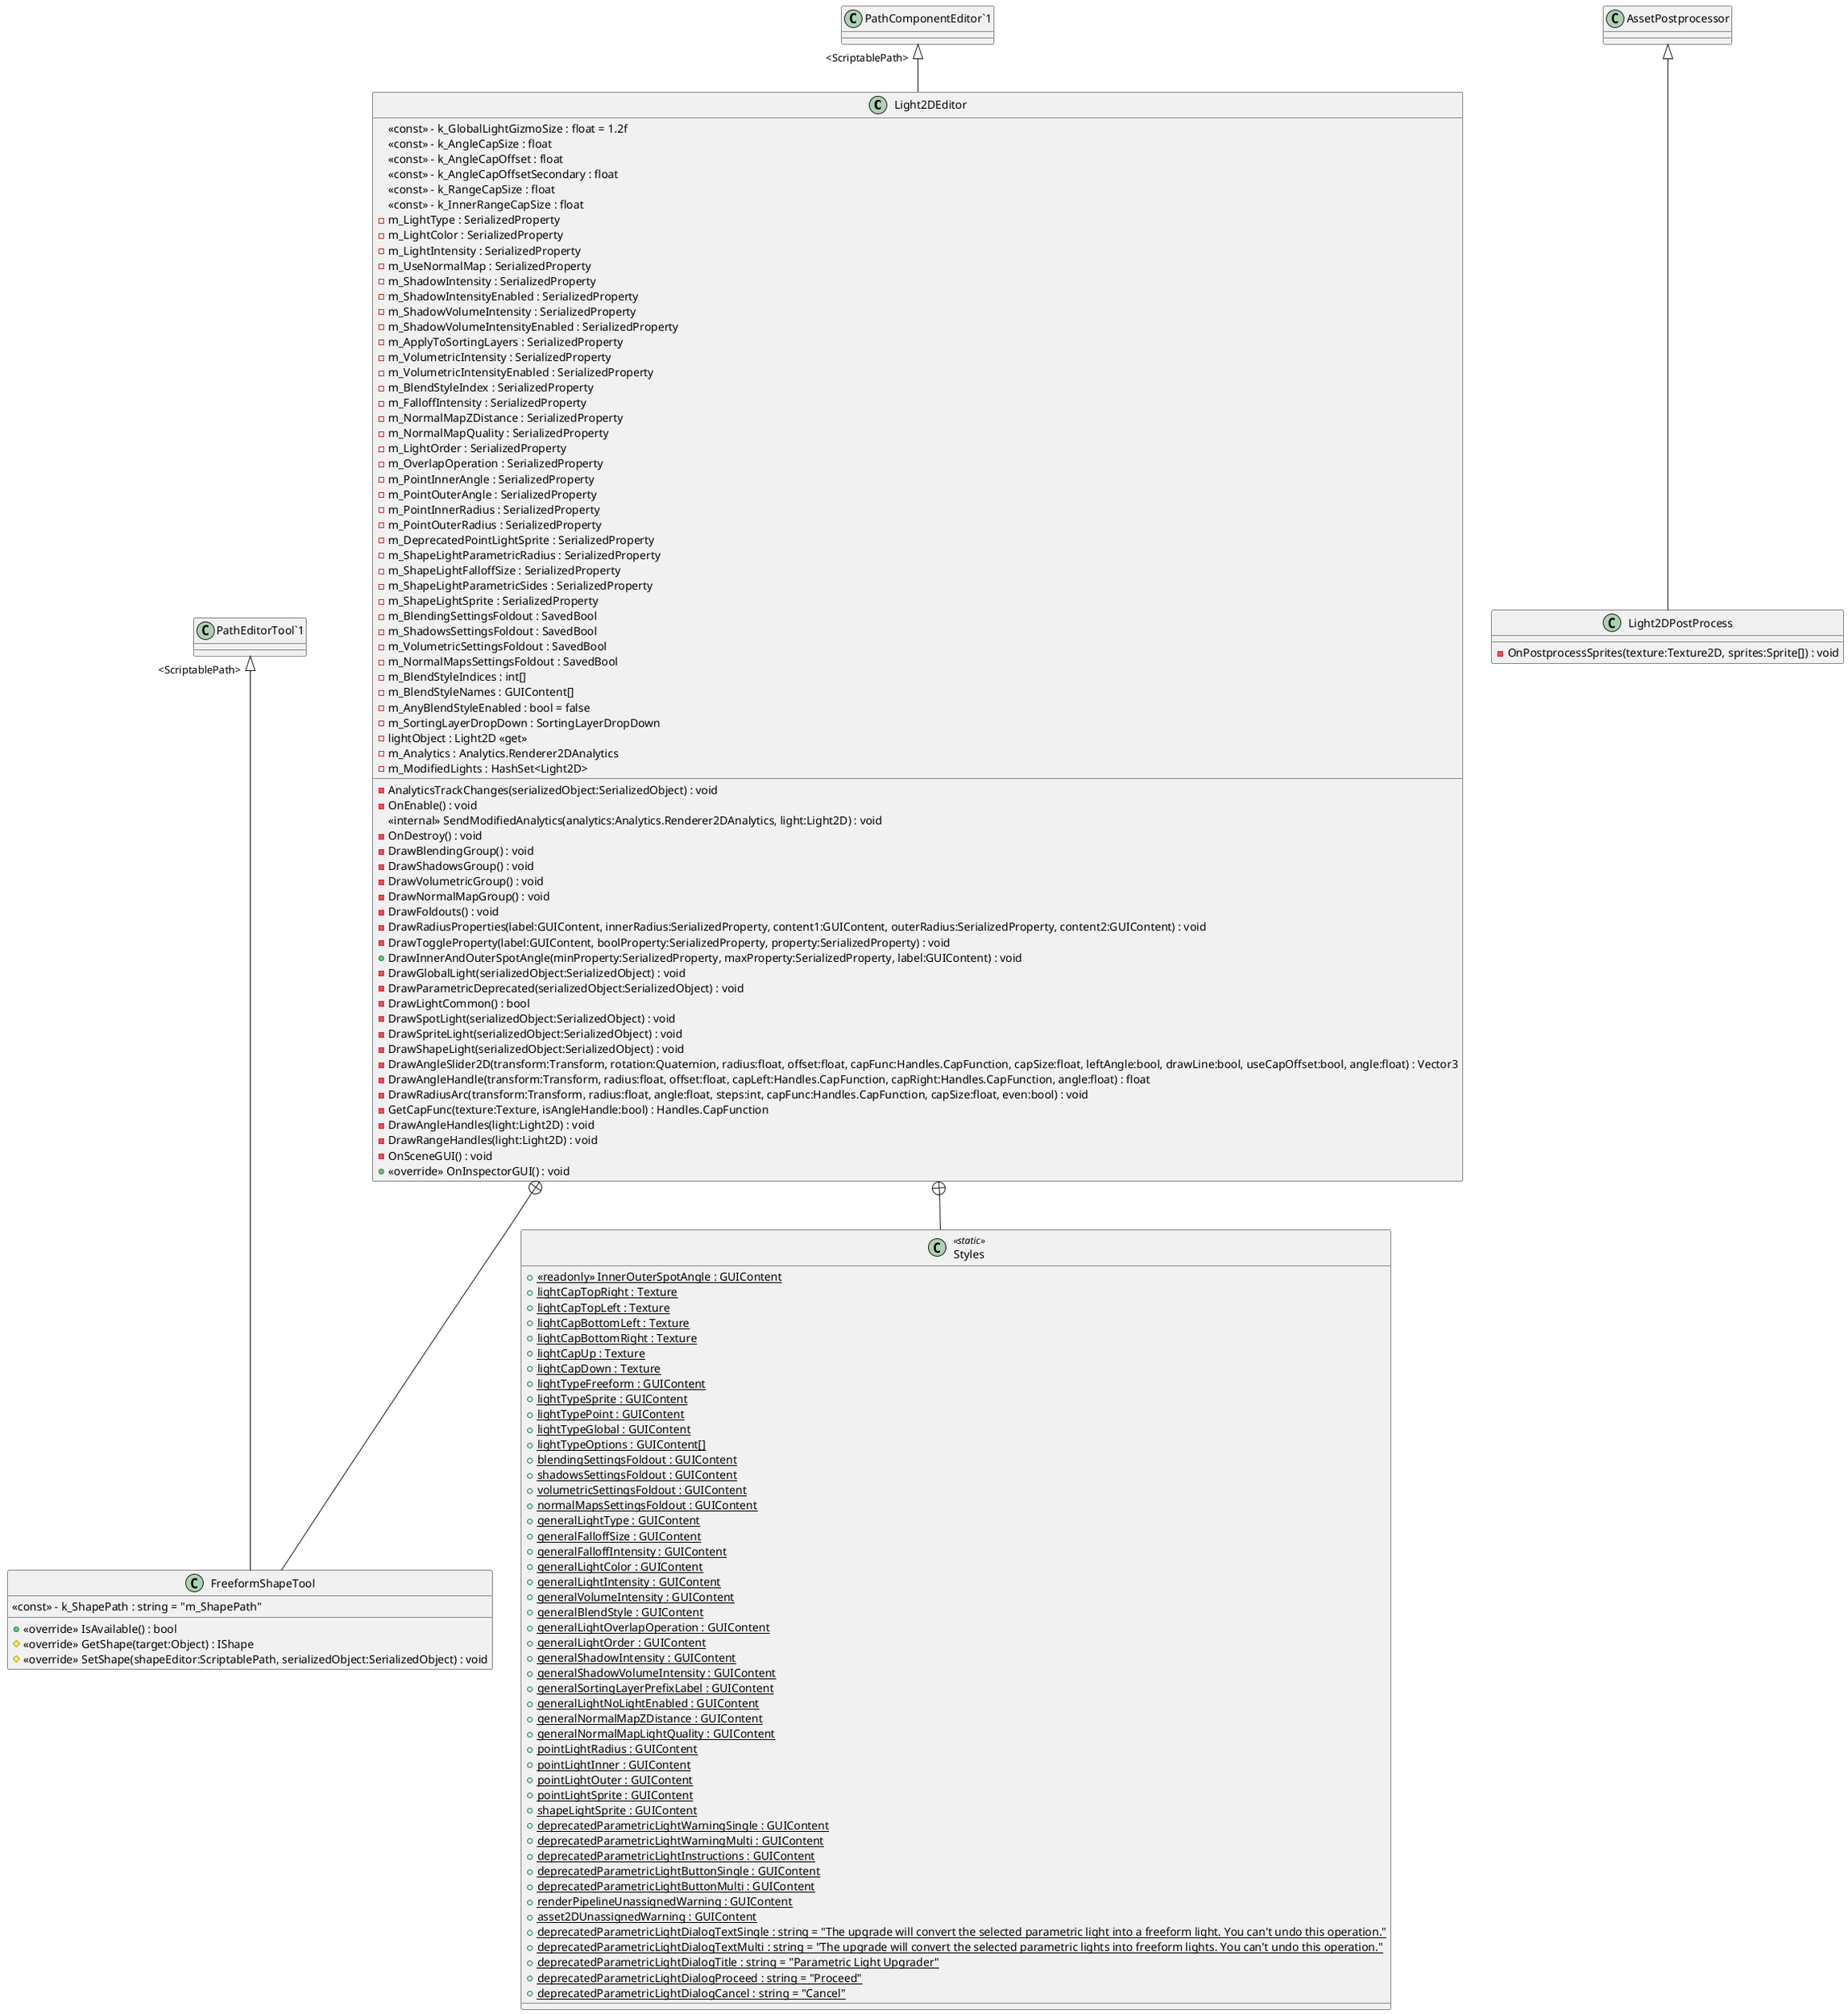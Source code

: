 @startuml
class Light2DEditor {
    <<const>> - k_GlobalLightGizmoSize : float = 1.2f
    <<const>> - k_AngleCapSize : float
    <<const>> - k_AngleCapOffset : float
    <<const>> - k_AngleCapOffsetSecondary : float
    <<const>> - k_RangeCapSize : float
    <<const>> - k_InnerRangeCapSize : float
    - m_LightType : SerializedProperty
    - m_LightColor : SerializedProperty
    - m_LightIntensity : SerializedProperty
    - m_UseNormalMap : SerializedProperty
    - m_ShadowIntensity : SerializedProperty
    - m_ShadowIntensityEnabled : SerializedProperty
    - m_ShadowVolumeIntensity : SerializedProperty
    - m_ShadowVolumeIntensityEnabled : SerializedProperty
    - m_ApplyToSortingLayers : SerializedProperty
    - m_VolumetricIntensity : SerializedProperty
    - m_VolumetricIntensityEnabled : SerializedProperty
    - m_BlendStyleIndex : SerializedProperty
    - m_FalloffIntensity : SerializedProperty
    - m_NormalMapZDistance : SerializedProperty
    - m_NormalMapQuality : SerializedProperty
    - m_LightOrder : SerializedProperty
    - m_OverlapOperation : SerializedProperty
    - m_PointInnerAngle : SerializedProperty
    - m_PointOuterAngle : SerializedProperty
    - m_PointInnerRadius : SerializedProperty
    - m_PointOuterRadius : SerializedProperty
    - m_DeprecatedPointLightSprite : SerializedProperty
    - m_ShapeLightParametricRadius : SerializedProperty
    - m_ShapeLightFalloffSize : SerializedProperty
    - m_ShapeLightParametricSides : SerializedProperty
    - m_ShapeLightSprite : SerializedProperty
    - m_BlendingSettingsFoldout : SavedBool
    - m_ShadowsSettingsFoldout : SavedBool
    - m_VolumetricSettingsFoldout : SavedBool
    - m_NormalMapsSettingsFoldout : SavedBool
    - m_BlendStyleIndices : int[]
    - m_BlendStyleNames : GUIContent[]
    - m_AnyBlendStyleEnabled : bool = false
    - m_SortingLayerDropDown : SortingLayerDropDown
    - lightObject : Light2D <<get>>
    - m_Analytics : Analytics.Renderer2DAnalytics
    - m_ModifiedLights : HashSet<Light2D>
    - AnalyticsTrackChanges(serializedObject:SerializedObject) : void
    - OnEnable() : void
    <<internal>> SendModifiedAnalytics(analytics:Analytics.Renderer2DAnalytics, light:Light2D) : void
    - OnDestroy() : void
    - DrawBlendingGroup() : void
    - DrawShadowsGroup() : void
    - DrawVolumetricGroup() : void
    - DrawNormalMapGroup() : void
    - DrawFoldouts() : void
    - DrawRadiusProperties(label:GUIContent, innerRadius:SerializedProperty, content1:GUIContent, outerRadius:SerializedProperty, content2:GUIContent) : void
    - DrawToggleProperty(label:GUIContent, boolProperty:SerializedProperty, property:SerializedProperty) : void
    + DrawInnerAndOuterSpotAngle(minProperty:SerializedProperty, maxProperty:SerializedProperty, label:GUIContent) : void
    - DrawGlobalLight(serializedObject:SerializedObject) : void
    - DrawParametricDeprecated(serializedObject:SerializedObject) : void
    - DrawLightCommon() : bool
    - DrawSpotLight(serializedObject:SerializedObject) : void
    - DrawSpriteLight(serializedObject:SerializedObject) : void
    - DrawShapeLight(serializedObject:SerializedObject) : void
    - DrawAngleSlider2D(transform:Transform, rotation:Quaternion, radius:float, offset:float, capFunc:Handles.CapFunction, capSize:float, leftAngle:bool, drawLine:bool, useCapOffset:bool, angle:float) : Vector3
    - DrawAngleHandle(transform:Transform, radius:float, offset:float, capLeft:Handles.CapFunction, capRight:Handles.CapFunction, angle:float) : float
    - DrawRadiusArc(transform:Transform, radius:float, angle:float, steps:int, capFunc:Handles.CapFunction, capSize:float, even:bool) : void
    - GetCapFunc(texture:Texture, isAngleHandle:bool) : Handles.CapFunction
    - DrawAngleHandles(light:Light2D) : void
    - DrawRangeHandles(light:Light2D) : void
    - OnSceneGUI() : void
    + <<override>> OnInspectorGUI() : void
}
class Light2DPostProcess {
    - OnPostprocessSprites(texture:Texture2D, sprites:Sprite[]) : void
}
class FreeformShapeTool {
    <<const>> - k_ShapePath : string = "m_ShapePath"
    + <<override>> IsAvailable() : bool
    # <<override>> GetShape(target:Object) : IShape
    # <<override>> SetShape(shapeEditor:ScriptablePath, serializedObject:SerializedObject) : void
}
class Styles <<static>> {
    + {static} <<readonly>> InnerOuterSpotAngle : GUIContent
    + {static} lightCapTopRight : Texture
    + {static} lightCapTopLeft : Texture
    + {static} lightCapBottomLeft : Texture
    + {static} lightCapBottomRight : Texture
    + {static} lightCapUp : Texture
    + {static} lightCapDown : Texture
    + {static} lightTypeFreeform : GUIContent
    + {static} lightTypeSprite : GUIContent
    + {static} lightTypePoint : GUIContent
    + {static} lightTypeGlobal : GUIContent
    + {static} lightTypeOptions : GUIContent[]
    + {static} blendingSettingsFoldout : GUIContent
    + {static} shadowsSettingsFoldout : GUIContent
    + {static} volumetricSettingsFoldout : GUIContent
    + {static} normalMapsSettingsFoldout : GUIContent
    + {static} generalLightType : GUIContent
    + {static} generalFalloffSize : GUIContent
    + {static} generalFalloffIntensity : GUIContent
    + {static} generalLightColor : GUIContent
    + {static} generalLightIntensity : GUIContent
    + {static} generalVolumeIntensity : GUIContent
    + {static} generalBlendStyle : GUIContent
    + {static} generalLightOverlapOperation : GUIContent
    + {static} generalLightOrder : GUIContent
    + {static} generalShadowIntensity : GUIContent
    + {static} generalShadowVolumeIntensity : GUIContent
    + {static} generalSortingLayerPrefixLabel : GUIContent
    + {static} generalLightNoLightEnabled : GUIContent
    + {static} generalNormalMapZDistance : GUIContent
    + {static} generalNormalMapLightQuality : GUIContent
    + {static} pointLightRadius : GUIContent
    + {static} pointLightInner : GUIContent
    + {static} pointLightOuter : GUIContent
    + {static} pointLightSprite : GUIContent
    + {static} shapeLightSprite : GUIContent
    + {static} deprecatedParametricLightWarningSingle : GUIContent
    + {static} deprecatedParametricLightWarningMulti : GUIContent
    + {static} deprecatedParametricLightInstructions : GUIContent
    + {static} deprecatedParametricLightButtonSingle : GUIContent
    + {static} deprecatedParametricLightButtonMulti : GUIContent
    + {static} renderPipelineUnassignedWarning : GUIContent
    + {static} asset2DUnassignedWarning : GUIContent
    + {static} deprecatedParametricLightDialogTextSingle : string = "The upgrade will convert the selected parametric light into a freeform light. You can't undo this operation."
    + {static} deprecatedParametricLightDialogTextMulti : string = "The upgrade will convert the selected parametric lights into freeform lights. You can't undo this operation."
    + {static} deprecatedParametricLightDialogTitle : string = "Parametric Light Upgrader"
    + {static} deprecatedParametricLightDialogProceed : string = "Proceed"
    + {static} deprecatedParametricLightDialogCancel : string = "Cancel"
}
"PathComponentEditor`1" "<ScriptablePath>" <|-- Light2DEditor
AssetPostprocessor <|-- Light2DPostProcess
Light2DEditor +-- FreeformShapeTool
"PathEditorTool`1" "<ScriptablePath>" <|-- FreeformShapeTool
Light2DEditor +-- Styles
@enduml
